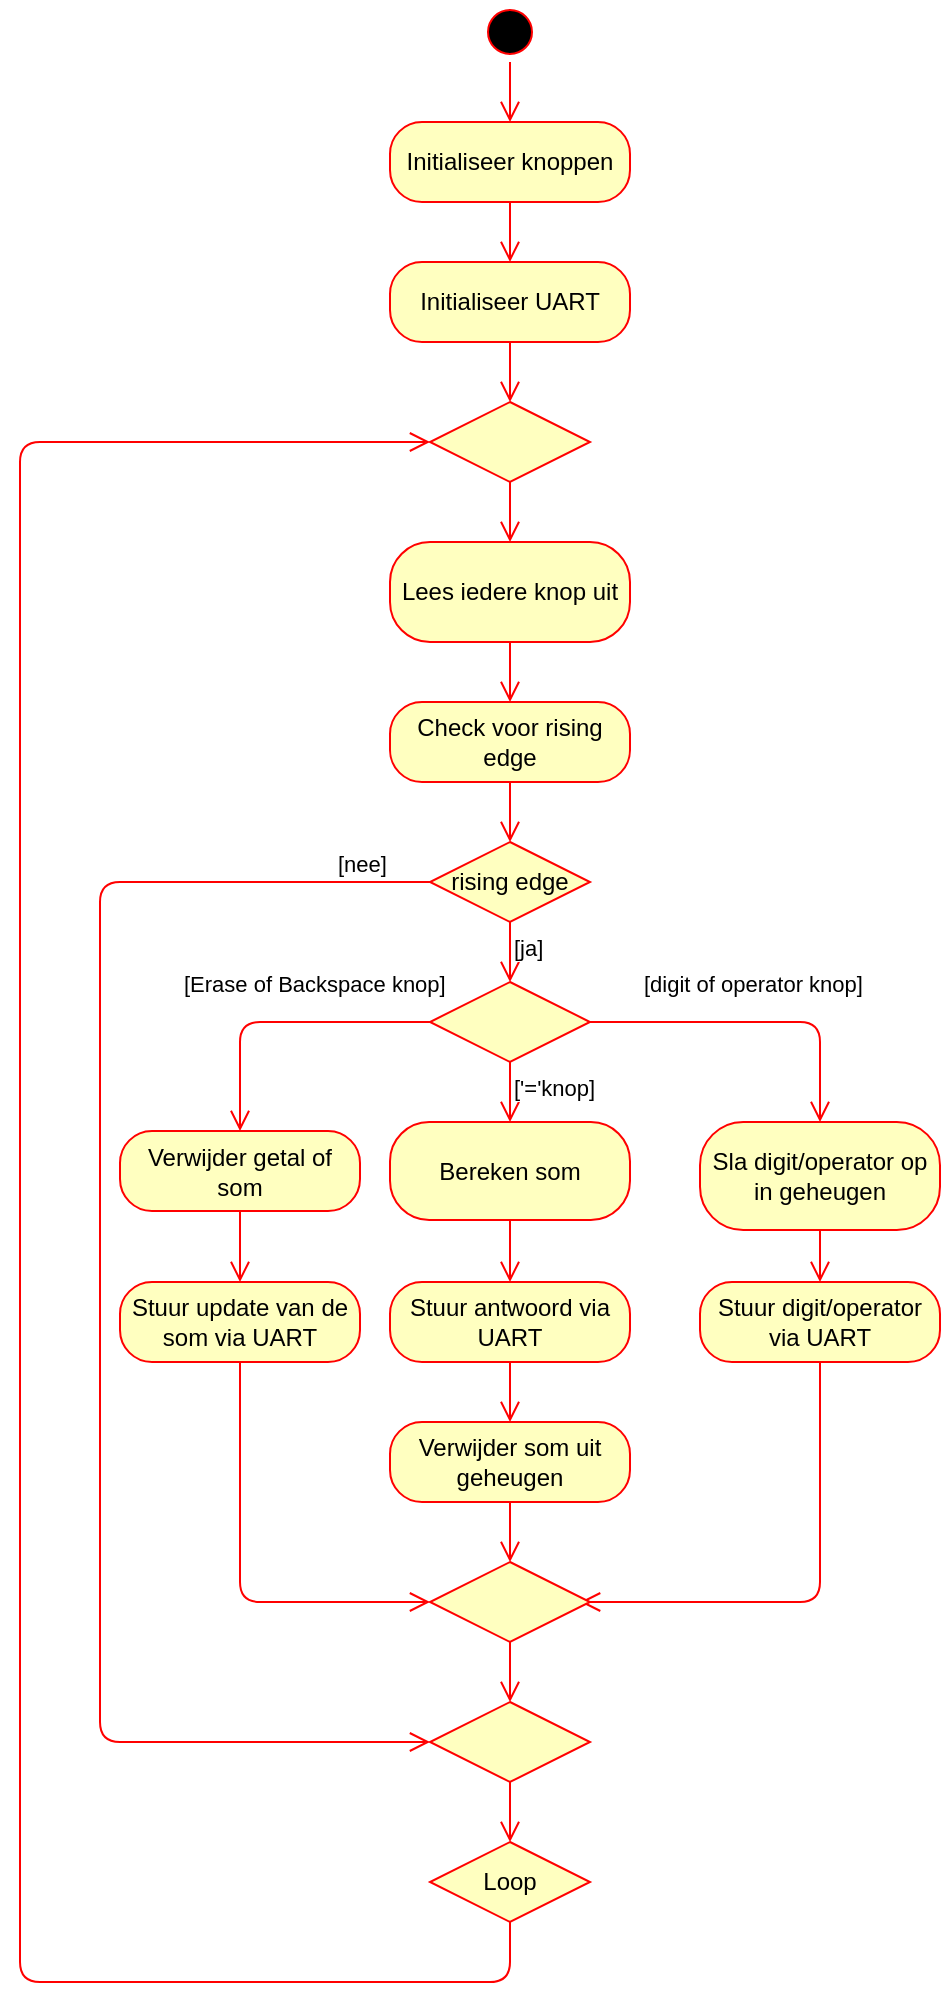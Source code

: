 <mxfile version="13.0.1" type="device"><diagram id="uxmABQ7PX3pBPnFuxxwn" name="Page-1"><mxGraphModel dx="1038" dy="508" grid="1" gridSize="10" guides="1" tooltips="1" connect="1" arrows="1" fold="1" page="1" pageScale="1" pageWidth="827" pageHeight="1169" math="0" shadow="0"><root><mxCell id="0"/><mxCell id="1" parent="0"/><mxCell id="TOfo6PsP2KgIoAlNiYnI-1" value="" style="ellipse;html=1;shape=startState;fillColor=#000000;strokeColor=#ff0000;" parent="1" vertex="1"><mxGeometry x="260" y="60" width="30" height="30" as="geometry"/></mxCell><mxCell id="TOfo6PsP2KgIoAlNiYnI-2" value="" style="edgeStyle=orthogonalEdgeStyle;html=1;verticalAlign=bottom;endArrow=open;endSize=8;strokeColor=#ff0000;entryX=0.5;entryY=0;entryDx=0;entryDy=0;" parent="1" source="TOfo6PsP2KgIoAlNiYnI-1" target="TOfo6PsP2KgIoAlNiYnI-3" edge="1"><mxGeometry relative="1" as="geometry"><mxPoint x="275" y="140" as="targetPoint"/></mxGeometry></mxCell><mxCell id="TOfo6PsP2KgIoAlNiYnI-3" value="Initialiseer knoppen" style="rounded=1;whiteSpace=wrap;html=1;arcSize=40;fontColor=#000000;fillColor=#ffffc0;strokeColor=#ff0000;" parent="1" vertex="1"><mxGeometry x="215" y="120" width="120" height="40" as="geometry"/></mxCell><mxCell id="TOfo6PsP2KgIoAlNiYnI-4" value="" style="edgeStyle=orthogonalEdgeStyle;html=1;verticalAlign=bottom;endArrow=open;endSize=8;strokeColor=#ff0000;entryX=0.5;entryY=0;entryDx=0;entryDy=0;" parent="1" source="TOfo6PsP2KgIoAlNiYnI-3" target="TOfo6PsP2KgIoAlNiYnI-5" edge="1"><mxGeometry relative="1" as="geometry"><mxPoint x="275" y="250" as="targetPoint"/></mxGeometry></mxCell><mxCell id="TOfo6PsP2KgIoAlNiYnI-5" value="Initialiseer UART" style="rounded=1;whiteSpace=wrap;html=1;arcSize=40;fontColor=#000000;fillColor=#ffffc0;strokeColor=#ff0000;" parent="1" vertex="1"><mxGeometry x="215" y="190" width="120" height="40" as="geometry"/></mxCell><mxCell id="TOfo6PsP2KgIoAlNiYnI-19" value="Check voor rising edge" style="rounded=1;whiteSpace=wrap;html=1;arcSize=40;fontColor=#000000;fillColor=#ffffc0;strokeColor=#ff0000;" parent="1" vertex="1"><mxGeometry x="215" y="410" width="120" height="40" as="geometry"/></mxCell><mxCell id="TOfo6PsP2KgIoAlNiYnI-20" value="" style="edgeStyle=orthogonalEdgeStyle;html=1;verticalAlign=bottom;endArrow=open;endSize=8;strokeColor=#ff0000;entryX=0.5;entryY=0;entryDx=0;entryDy=0;" parent="1" source="TOfo6PsP2KgIoAlNiYnI-19" target="TOfo6PsP2KgIoAlNiYnI-21" edge="1"><mxGeometry relative="1" as="geometry"><mxPoint x="275" y="600" as="targetPoint"/></mxGeometry></mxCell><mxCell id="TOfo6PsP2KgIoAlNiYnI-21" value="rising edge" style="rhombus;whiteSpace=wrap;html=1;fillColor=#ffffc0;strokeColor=#ff0000;" parent="1" vertex="1"><mxGeometry x="235" y="480" width="80" height="40" as="geometry"/></mxCell><mxCell id="TOfo6PsP2KgIoAlNiYnI-22" value="[nee]" style="edgeStyle=orthogonalEdgeStyle;html=1;align=left;verticalAlign=bottom;endArrow=open;endSize=8;strokeColor=#ff0000;entryX=0;entryY=0.5;entryDx=0;entryDy=0;exitX=0;exitY=0.5;exitDx=0;exitDy=0;" parent="1" source="TOfo6PsP2KgIoAlNiYnI-21" target="TOfo6PsP2KgIoAlNiYnI-38" edge="1"><mxGeometry x="-0.873" relative="1" as="geometry"><mxPoint x="415" y="630" as="targetPoint"/><mxPoint x="230" y="620" as="sourcePoint"/><Array as="points"><mxPoint x="70" y="500"/><mxPoint x="70" y="930"/></Array><mxPoint as="offset"/></mxGeometry></mxCell><mxCell id="TOfo6PsP2KgIoAlNiYnI-23" value="[ja]" style="edgeStyle=orthogonalEdgeStyle;html=1;align=left;verticalAlign=top;endArrow=open;endSize=8;strokeColor=#ff0000;" parent="1" source="TOfo6PsP2KgIoAlNiYnI-21" target="TOfo6PsP2KgIoAlNiYnI-26" edge="1"><mxGeometry x="-1" relative="1" as="geometry"><mxPoint x="275" y="720" as="targetPoint"/><mxPoint as="offset"/></mxGeometry></mxCell><mxCell id="TOfo6PsP2KgIoAlNiYnI-26" value="" style="rhombus;whiteSpace=wrap;html=1;fillColor=#ffffc0;strokeColor=#ff0000;" parent="1" vertex="1"><mxGeometry x="235" y="550" width="80" height="40" as="geometry"/></mxCell><mxCell id="TOfo6PsP2KgIoAlNiYnI-27" value="[digit of operator knop]" style="edgeStyle=orthogonalEdgeStyle;html=1;align=left;verticalAlign=bottom;endArrow=open;endSize=8;strokeColor=#ff0000;entryX=0.5;entryY=0;entryDx=0;entryDy=0;" parent="1" source="TOfo6PsP2KgIoAlNiYnI-26" target="TOfo6PsP2KgIoAlNiYnI-31" edge="1"><mxGeometry x="-0.7" y="10" relative="1" as="geometry"><mxPoint x="415" y="740" as="targetPoint"/><mxPoint as="offset"/></mxGeometry></mxCell><mxCell id="TOfo6PsP2KgIoAlNiYnI-28" value="['='knop]" style="edgeStyle=orthogonalEdgeStyle;html=1;align=left;verticalAlign=top;endArrow=open;endSize=8;strokeColor=#ff0000;entryX=0.5;entryY=0;entryDx=0;entryDy=0;" parent="1" source="TOfo6PsP2KgIoAlNiYnI-26" target="TOfo6PsP2KgIoAlNiYnI-29" edge="1"><mxGeometry x="-1" relative="1" as="geometry"><mxPoint x="275" y="820" as="targetPoint"/></mxGeometry></mxCell><mxCell id="TOfo6PsP2KgIoAlNiYnI-29" value="Bereken som" style="rounded=1;whiteSpace=wrap;html=1;arcSize=40;fontColor=#000000;fillColor=#ffffc0;strokeColor=#ff0000;" parent="1" vertex="1"><mxGeometry x="215" y="620" width="120" height="49" as="geometry"/></mxCell><mxCell id="TOfo6PsP2KgIoAlNiYnI-30" value="" style="edgeStyle=orthogonalEdgeStyle;html=1;verticalAlign=bottom;endArrow=open;endSize=8;strokeColor=#ff0000;entryX=0.5;entryY=0;entryDx=0;entryDy=0;" parent="1" source="TOfo6PsP2KgIoAlNiYnI-29" target="TOfo6PsP2KgIoAlNiYnI-42" edge="1"><mxGeometry relative="1" as="geometry"><mxPoint x="280" y="880" as="targetPoint"/></mxGeometry></mxCell><mxCell id="TOfo6PsP2KgIoAlNiYnI-31" value="Sla digit/operator op in geheugen" style="rounded=1;whiteSpace=wrap;html=1;arcSize=40;fontColor=#000000;fillColor=#ffffc0;strokeColor=#ff0000;" parent="1" vertex="1"><mxGeometry x="370" y="620" width="120" height="54" as="geometry"/></mxCell><mxCell id="TOfo6PsP2KgIoAlNiYnI-32" value="" style="edgeStyle=orthogonalEdgeStyle;html=1;verticalAlign=bottom;endArrow=open;endSize=8;strokeColor=#ff0000;exitX=0.5;exitY=1;exitDx=0;exitDy=0;entryX=0.938;entryY=0.5;entryDx=0;entryDy=0;entryPerimeter=0;" parent="1" source="TOfo6PsP2KgIoAlNiYnI-36" target="TOfo6PsP2KgIoAlNiYnI-33" edge="1"><mxGeometry relative="1" as="geometry"><mxPoint x="320" y="1100" as="targetPoint"/><Array as="points"><mxPoint x="430" y="860"/></Array></mxGeometry></mxCell><mxCell id="TOfo6PsP2KgIoAlNiYnI-36" value="Stuur digit/operator via UART" style="rounded=1;whiteSpace=wrap;html=1;arcSize=40;fontColor=#000000;fillColor=#ffffc0;strokeColor=#ff0000;" parent="1" vertex="1"><mxGeometry x="370" y="700" width="120" height="40" as="geometry"/></mxCell><mxCell id="TOfo6PsP2KgIoAlNiYnI-38" value="" style="rhombus;whiteSpace=wrap;html=1;fillColor=#ffffc0;strokeColor=#ff0000;" parent="1" vertex="1"><mxGeometry x="235" y="910" width="80" height="40" as="geometry"/></mxCell><mxCell id="TOfo6PsP2KgIoAlNiYnI-39" value="" style="edgeStyle=orthogonalEdgeStyle;html=1;align=left;verticalAlign=bottom;endArrow=open;endSize=8;strokeColor=#ff0000;exitX=0.5;exitY=1;exitDx=0;exitDy=0;entryX=0.5;entryY=0;entryDx=0;entryDy=0;" parent="1" source="TOfo6PsP2KgIoAlNiYnI-33" target="TOfo6PsP2KgIoAlNiYnI-38" edge="1"><mxGeometry x="-1" relative="1" as="geometry"><mxPoint x="414" y="1180" as="targetPoint"/></mxGeometry></mxCell><mxCell id="TOfo6PsP2KgIoAlNiYnI-42" value="Stuur antwoord via UART" style="rounded=1;whiteSpace=wrap;html=1;arcSize=40;fontColor=#000000;fillColor=#ffffc0;strokeColor=#ff0000;" parent="1" vertex="1"><mxGeometry x="215" y="700" width="120" height="40" as="geometry"/></mxCell><mxCell id="TOfo6PsP2KgIoAlNiYnI-44" value="Verwijder som uit geheugen" style="rounded=1;whiteSpace=wrap;html=1;arcSize=40;fontColor=#000000;fillColor=#ffffc0;strokeColor=#ff0000;" parent="1" vertex="1"><mxGeometry x="215" y="770" width="120" height="40" as="geometry"/></mxCell><mxCell id="TOfo6PsP2KgIoAlNiYnI-45" value="" style="edgeStyle=orthogonalEdgeStyle;html=1;verticalAlign=bottom;endArrow=open;endSize=8;strokeColor=#ff0000;entryX=0.5;entryY=0;entryDx=0;entryDy=0;" parent="1" source="TOfo6PsP2KgIoAlNiYnI-44" target="TOfo6PsP2KgIoAlNiYnI-33" edge="1"><mxGeometry relative="1" as="geometry"><mxPoint x="290" y="1070" as="targetPoint"/></mxGeometry></mxCell><mxCell id="TOfo6PsP2KgIoAlNiYnI-48" value="" style="edgeStyle=orthogonalEdgeStyle;html=1;align=left;verticalAlign=top;endArrow=open;endSize=8;strokeColor=#ff0000;entryX=0;entryY=0.5;entryDx=0;entryDy=0;" parent="1" source="TOfo6PsP2KgIoAlNiYnI-46" target="TOfo6PsP2KgIoAlNiYnI-9" edge="1"><mxGeometry x="-1" relative="1" as="geometry"><mxPoint x="250" y="1320" as="targetPoint"/><Array as="points"><mxPoint x="275" y="1050"/><mxPoint x="30" y="1050"/><mxPoint x="30" y="280"/></Array></mxGeometry></mxCell><mxCell id="TOfo6PsP2KgIoAlNiYnI-9" value="" style="rhombus;whiteSpace=wrap;html=1;fillColor=#ffffc0;strokeColor=#ff0000;" parent="1" vertex="1"><mxGeometry x="235" y="260" width="80" height="40" as="geometry"/></mxCell><mxCell id="TOfo6PsP2KgIoAlNiYnI-51" value="" style="edgeStyle=orthogonalEdgeStyle;html=1;verticalAlign=bottom;endArrow=open;endSize=8;strokeColor=#ff0000;" parent="1" source="TOfo6PsP2KgIoAlNiYnI-5" target="TOfo6PsP2KgIoAlNiYnI-9" edge="1"><mxGeometry relative="1" as="geometry"><mxPoint x="275" y="320" as="targetPoint"/><mxPoint x="275" y="230" as="sourcePoint"/><Array as="points"/></mxGeometry></mxCell><mxCell id="TOfo6PsP2KgIoAlNiYnI-12" value="Lees iedere knop uit" style="rounded=1;whiteSpace=wrap;html=1;arcSize=40;fontColor=#000000;fillColor=#ffffc0;strokeColor=#ff0000;" parent="1" vertex="1"><mxGeometry x="215" y="330" width="120" height="50" as="geometry"/></mxCell><mxCell id="TOfo6PsP2KgIoAlNiYnI-52" value="" style="edgeStyle=orthogonalEdgeStyle;html=1;align=left;verticalAlign=top;endArrow=open;endSize=8;strokeColor=#ff0000;" parent="1" source="TOfo6PsP2KgIoAlNiYnI-9" target="TOfo6PsP2KgIoAlNiYnI-12" edge="1"><mxGeometry x="-1" relative="1" as="geometry"><mxPoint x="275" y="420" as="targetPoint"/><mxPoint x="275" y="300" as="sourcePoint"/></mxGeometry></mxCell><mxCell id="TOfo6PsP2KgIoAlNiYnI-53" value="" style="edgeStyle=orthogonalEdgeStyle;html=1;align=left;verticalAlign=top;endArrow=open;endSize=8;strokeColor=#ff0000;exitX=0.5;exitY=1;exitDx=0;exitDy=0;entryX=0.5;entryY=0;entryDx=0;entryDy=0;" parent="1" source="TOfo6PsP2KgIoAlNiYnI-12" target="TOfo6PsP2KgIoAlNiYnI-19" edge="1"><mxGeometry x="-1" relative="1" as="geometry"><mxPoint x="285" y="340" as="targetPoint"/><mxPoint x="285" y="310" as="sourcePoint"/></mxGeometry></mxCell><mxCell id="TOfo6PsP2KgIoAlNiYnI-33" value="" style="rhombus;whiteSpace=wrap;html=1;fillColor=#ffffc0;strokeColor=#ff0000;" parent="1" vertex="1"><mxGeometry x="235" y="840" width="80" height="40" as="geometry"/></mxCell><mxCell id="TOfo6PsP2KgIoAlNiYnI-57" value="" style="edgeStyle=orthogonalEdgeStyle;html=1;verticalAlign=bottom;endArrow=open;endSize=8;strokeColor=#ff0000;entryX=0.5;entryY=0;entryDx=0;entryDy=0;" parent="1" source="TOfo6PsP2KgIoAlNiYnI-42" target="TOfo6PsP2KgIoAlNiYnI-44" edge="1"><mxGeometry relative="1" as="geometry"><mxPoint x="275" y="770" as="targetPoint"/><mxPoint x="275" y="740" as="sourcePoint"/><Array as="points"/></mxGeometry></mxCell><mxCell id="TOfo6PsP2KgIoAlNiYnI-58" value="" style="edgeStyle=orthogonalEdgeStyle;html=1;verticalAlign=bottom;endArrow=open;endSize=8;strokeColor=#ff0000;exitX=0.5;exitY=1;exitDx=0;exitDy=0;entryX=0.5;entryY=0;entryDx=0;entryDy=0;" parent="1" source="TOfo6PsP2KgIoAlNiYnI-31" target="TOfo6PsP2KgIoAlNiYnI-36" edge="1"><mxGeometry relative="1" as="geometry"><mxPoint x="320.04" y="870" as="targetPoint"/><mxPoint x="440" y="750" as="sourcePoint"/><Array as="points"><mxPoint x="430" y="690"/><mxPoint x="430" y="690"/></Array></mxGeometry></mxCell><mxCell id="TOfo6PsP2KgIoAlNiYnI-46" value="Loop" style="rhombus;whiteSpace=wrap;html=1;fillColor=#ffffc0;strokeColor=#ff0000;" parent="1" vertex="1"><mxGeometry x="235" y="980" width="80" height="40" as="geometry"/></mxCell><mxCell id="TOfo6PsP2KgIoAlNiYnI-59" value="" style="edgeStyle=orthogonalEdgeStyle;html=1;align=left;verticalAlign=top;endArrow=open;endSize=8;strokeColor=#ff0000;exitX=0.5;exitY=1;exitDx=0;exitDy=0;" parent="1" source="TOfo6PsP2KgIoAlNiYnI-38" target="TOfo6PsP2KgIoAlNiYnI-46" edge="1"><mxGeometry x="-1" relative="1" as="geometry"><mxPoint x="275" y="1240" as="targetPoint"/><mxPoint x="370" y="970" as="sourcePoint"/></mxGeometry></mxCell><mxCell id="TOfo6PsP2KgIoAlNiYnI-60" value="Verwijder getal of som" style="rounded=1;whiteSpace=wrap;html=1;arcSize=40;fontColor=#000000;fillColor=#ffffc0;strokeColor=#ff0000;" parent="1" vertex="1"><mxGeometry x="80" y="624.5" width="120" height="40" as="geometry"/></mxCell><mxCell id="TOfo6PsP2KgIoAlNiYnI-61" value="" style="edgeStyle=orthogonalEdgeStyle;html=1;verticalAlign=bottom;endArrow=open;endSize=8;strokeColor=#ff0000;entryX=0.5;entryY=0;entryDx=0;entryDy=0;" parent="1" source="TOfo6PsP2KgIoAlNiYnI-60" target="TOfo6PsP2KgIoAlNiYnI-62" edge="1"><mxGeometry relative="1" as="geometry"><mxPoint x="150" y="710" as="targetPoint"/></mxGeometry></mxCell><mxCell id="TOfo6PsP2KgIoAlNiYnI-62" value="Stuur update van de som via UART" style="rounded=1;whiteSpace=wrap;html=1;arcSize=40;fontColor=#000000;fillColor=#ffffc0;strokeColor=#ff0000;" parent="1" vertex="1"><mxGeometry x="80" y="700" width="120" height="40" as="geometry"/></mxCell><mxCell id="TOfo6PsP2KgIoAlNiYnI-63" value="" style="edgeStyle=orthogonalEdgeStyle;html=1;verticalAlign=bottom;endArrow=open;endSize=8;strokeColor=#ff0000;entryX=0;entryY=0.5;entryDx=0;entryDy=0;" parent="1" source="TOfo6PsP2KgIoAlNiYnI-62" target="TOfo6PsP2KgIoAlNiYnI-33" edge="1"><mxGeometry relative="1" as="geometry"><mxPoint x="140" y="860" as="targetPoint"/><Array as="points"><mxPoint x="140" y="860"/></Array></mxGeometry></mxCell><mxCell id="TOfo6PsP2KgIoAlNiYnI-65" value="[Erase of Backspace knop]" style="edgeStyle=orthogonalEdgeStyle;html=1;align=left;verticalAlign=bottom;endArrow=open;endSize=8;strokeColor=#ff0000;entryX=0.5;entryY=0;entryDx=0;entryDy=0;exitX=0;exitY=0.5;exitDx=0;exitDy=0;" parent="1" source="TOfo6PsP2KgIoAlNiYnI-26" target="TOfo6PsP2KgIoAlNiYnI-60" edge="1"><mxGeometry x="0.271" y="-32" relative="1" as="geometry"><mxPoint x="440" y="630" as="targetPoint"/><mxPoint x="325" y="580" as="sourcePoint"/><mxPoint x="2" y="-10" as="offset"/></mxGeometry></mxCell></root></mxGraphModel></diagram></mxfile>